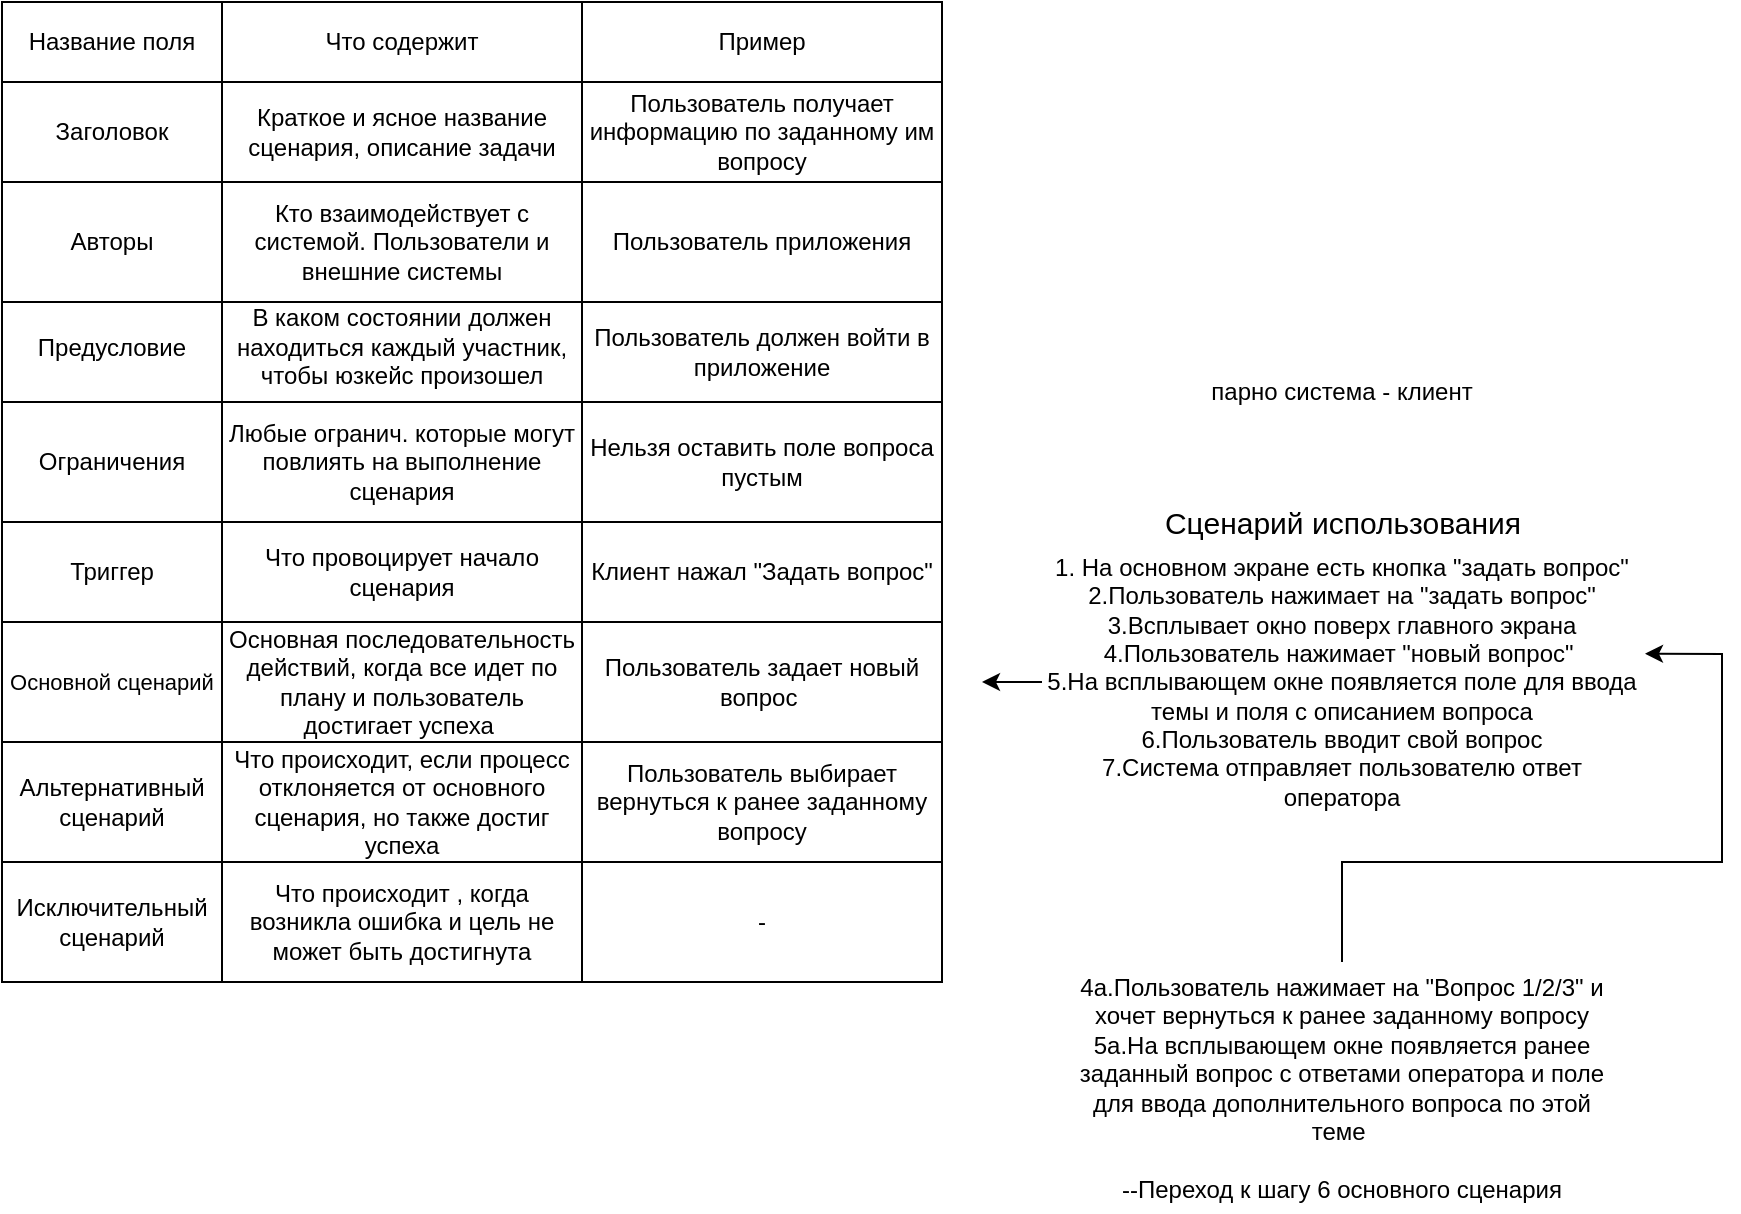 <mxfile version="24.8.0">
  <diagram name="Страница — 1" id="vVW2spYJy6XFFA4plTyB">
    <mxGraphModel dx="1332" dy="968" grid="1" gridSize="10" guides="1" tooltips="1" connect="1" arrows="1" fold="1" page="1" pageScale="1" pageWidth="827" pageHeight="1169" math="0" shadow="0">
      <root>
        <mxCell id="0" />
        <mxCell id="1" parent="0" />
        <mxCell id="A57y-lmYgFKOgDCGpoUl-1" value="Заголовок" style="rounded=0;whiteSpace=wrap;html=1;" vertex="1" parent="1">
          <mxGeometry x="20" y="90" width="110" height="50" as="geometry" />
        </mxCell>
        <mxCell id="A57y-lmYgFKOgDCGpoUl-2" value="Название поля" style="rounded=0;whiteSpace=wrap;html=1;" vertex="1" parent="1">
          <mxGeometry x="20" y="50" width="110" height="40" as="geometry" />
        </mxCell>
        <mxCell id="A57y-lmYgFKOgDCGpoUl-3" value="&lt;div&gt;&lt;br&gt;&lt;/div&gt;Предусловие" style="rounded=0;whiteSpace=wrap;html=1;align=center;" vertex="1" parent="1">
          <mxGeometry x="20" y="180" width="110" height="70" as="geometry" />
        </mxCell>
        <mxCell id="A57y-lmYgFKOgDCGpoUl-4" value="Авторы" style="rounded=0;whiteSpace=wrap;html=1;" vertex="1" parent="1">
          <mxGeometry x="20" y="140" width="110" height="60" as="geometry" />
        </mxCell>
        <mxCell id="A57y-lmYgFKOgDCGpoUl-5" value="Ограничения" style="rounded=0;whiteSpace=wrap;html=1;" vertex="1" parent="1">
          <mxGeometry x="20" y="250" width="110" height="60" as="geometry" />
        </mxCell>
        <mxCell id="A57y-lmYgFKOgDCGpoUl-7" value="Краткое и ясное название сценария, описание задачи" style="rounded=0;whiteSpace=wrap;html=1;" vertex="1" parent="1">
          <mxGeometry x="130" y="90" width="180" height="50" as="geometry" />
        </mxCell>
        <mxCell id="A57y-lmYgFKOgDCGpoUl-8" value="Что содержит" style="rounded=0;whiteSpace=wrap;html=1;" vertex="1" parent="1">
          <mxGeometry x="130" y="50" width="180" height="40" as="geometry" />
        </mxCell>
        <mxCell id="A57y-lmYgFKOgDCGpoUl-9" value="&lt;div&gt;&lt;br&gt;&lt;/div&gt;В каком состоянии должен находиться каждый участник, чтобы юзкейс произошел" style="rounded=0;whiteSpace=wrap;html=1;" vertex="1" parent="1">
          <mxGeometry x="130" y="180" width="180" height="70" as="geometry" />
        </mxCell>
        <mxCell id="A57y-lmYgFKOgDCGpoUl-10" value="Кто взаимодействует с системой. Пользователи и внешние системы" style="rounded=0;whiteSpace=wrap;html=1;" vertex="1" parent="1">
          <mxGeometry x="130" y="140" width="180" height="60" as="geometry" />
        </mxCell>
        <mxCell id="A57y-lmYgFKOgDCGpoUl-11" value="Любые огранич. которые могут повлиять на выполнение сценария" style="rounded=0;whiteSpace=wrap;html=1;" vertex="1" parent="1">
          <mxGeometry x="130" y="250" width="180" height="60" as="geometry" />
        </mxCell>
        <mxCell id="A57y-lmYgFKOgDCGpoUl-17" value="Триггер" style="rounded=0;whiteSpace=wrap;html=1;" vertex="1" parent="1">
          <mxGeometry x="20" y="310" width="110" height="50" as="geometry" />
        </mxCell>
        <mxCell id="A57y-lmYgFKOgDCGpoUl-18" value="&lt;font style=&quot;font-size: 11px;&quot;&gt;Основной сценарий&lt;/font&gt;" style="rounded=0;whiteSpace=wrap;html=1;" vertex="1" parent="1">
          <mxGeometry x="20" y="360" width="110" height="60" as="geometry" />
        </mxCell>
        <mxCell id="A57y-lmYgFKOgDCGpoUl-19" value="Что провоцирует начало сценария" style="rounded=0;whiteSpace=wrap;html=1;" vertex="1" parent="1">
          <mxGeometry x="130" y="310" width="180" height="50" as="geometry" />
        </mxCell>
        <mxCell id="A57y-lmYgFKOgDCGpoUl-20" value="Основная последовательность действий, когда все идет по плану и пользователь достигает успеха&amp;nbsp;" style="rounded=0;whiteSpace=wrap;html=1;" vertex="1" parent="1">
          <mxGeometry x="130" y="360" width="180" height="60" as="geometry" />
        </mxCell>
        <mxCell id="A57y-lmYgFKOgDCGpoUl-23" value="Альтернативный сценарий" style="rounded=0;whiteSpace=wrap;html=1;" vertex="1" parent="1">
          <mxGeometry x="20" y="420" width="110" height="60" as="geometry" />
        </mxCell>
        <mxCell id="A57y-lmYgFKOgDCGpoUl-24" value="Что происходит, если процесс отклоняется от основного сценария, но также достиг успеха" style="rounded=0;whiteSpace=wrap;html=1;" vertex="1" parent="1">
          <mxGeometry x="130" y="420" width="180" height="60" as="geometry" />
        </mxCell>
        <mxCell id="A57y-lmYgFKOgDCGpoUl-26" value="Исключительный сценарий" style="rounded=0;whiteSpace=wrap;html=1;" vertex="1" parent="1">
          <mxGeometry x="20" y="480" width="110" height="60" as="geometry" />
        </mxCell>
        <mxCell id="A57y-lmYgFKOgDCGpoUl-28" value="Что происходит , когда возникла ошибка и цель не может быть достигнута" style="rounded=0;whiteSpace=wrap;html=1;" vertex="1" parent="1">
          <mxGeometry x="130" y="480" width="180" height="60" as="geometry" />
        </mxCell>
        <mxCell id="A57y-lmYgFKOgDCGpoUl-32" value="Пользователь получает информацию по заданному им вопросу" style="rounded=0;whiteSpace=wrap;html=1;" vertex="1" parent="1">
          <mxGeometry x="310" y="90" width="180" height="50" as="geometry" />
        </mxCell>
        <mxCell id="A57y-lmYgFKOgDCGpoUl-33" value="Пример" style="rounded=0;whiteSpace=wrap;html=1;" vertex="1" parent="1">
          <mxGeometry x="310" y="50" width="180" height="40" as="geometry" />
        </mxCell>
        <mxCell id="A57y-lmYgFKOgDCGpoUl-34" value="Пользователь должен войти в приложение" style="rounded=0;whiteSpace=wrap;html=1;" vertex="1" parent="1">
          <mxGeometry x="310" y="200" width="180" height="50" as="geometry" />
        </mxCell>
        <mxCell id="A57y-lmYgFKOgDCGpoUl-35" value="Пользователь приложения" style="rounded=0;whiteSpace=wrap;html=1;" vertex="1" parent="1">
          <mxGeometry x="310" y="140" width="180" height="60" as="geometry" />
        </mxCell>
        <mxCell id="A57y-lmYgFKOgDCGpoUl-36" value="Нельзя оставить поле вопроса пустым" style="rounded=0;whiteSpace=wrap;html=1;" vertex="1" parent="1">
          <mxGeometry x="310" y="250" width="180" height="60" as="geometry" />
        </mxCell>
        <mxCell id="A57y-lmYgFKOgDCGpoUl-37" value="Клиент нажал &quot;Задать вопрос&quot;" style="rounded=0;whiteSpace=wrap;html=1;" vertex="1" parent="1">
          <mxGeometry x="310" y="310" width="180" height="50" as="geometry" />
        </mxCell>
        <mxCell id="A57y-lmYgFKOgDCGpoUl-38" value="Пользователь задает новый вопрос&amp;nbsp;" style="rounded=0;whiteSpace=wrap;html=1;" vertex="1" parent="1">
          <mxGeometry x="310" y="360" width="180" height="60" as="geometry" />
        </mxCell>
        <mxCell id="A57y-lmYgFKOgDCGpoUl-39" value="Пользователь выбирает вернуться к ранее заданному вопросу" style="rounded=0;whiteSpace=wrap;html=1;" vertex="1" parent="1">
          <mxGeometry x="310" y="420" width="180" height="60" as="geometry" />
        </mxCell>
        <mxCell id="A57y-lmYgFKOgDCGpoUl-40" value="-" style="rounded=0;whiteSpace=wrap;html=1;" vertex="1" parent="1">
          <mxGeometry x="310" y="480" width="180" height="60" as="geometry" />
        </mxCell>
        <mxCell id="A57y-lmYgFKOgDCGpoUl-42" value="1. На основном экране есть кнопка &quot;задать вопрос&quot;&lt;div&gt;2.Пользователь нажимает на &quot;задать вопрос&quot;&lt;/div&gt;&lt;div&gt;3.Всплывает окно поверх главного экрана&lt;/div&gt;&lt;div&gt;4.Пользователь нажимает &quot;новый вопрос&quot;&amp;nbsp;&lt;/div&gt;&lt;div&gt;5.На всплывающем окне появляется поле для ввода темы и поля с описанием вопроса&lt;/div&gt;&lt;div&gt;6.Пользователь вводит свой вопрос&lt;/div&gt;&lt;div&gt;7.Система отправляет&amp;nbsp;&lt;span style=&quot;background-color: initial;&quot;&gt;пользователю&lt;/span&gt;&lt;span style=&quot;background-color: initial;&quot;&gt;&amp;nbsp;ответ оператора&lt;/span&gt;&lt;/div&gt;" style="text;html=1;align=center;verticalAlign=middle;whiteSpace=wrap;rounded=0;" vertex="1" parent="1">
          <mxGeometry x="540" y="330" width="300" height="120" as="geometry" />
        </mxCell>
        <mxCell id="A57y-lmYgFKOgDCGpoUl-43" value="4a.Пользователь нажимает на &quot;Вопрос 1/2/3&quot; и хочет вернуться к ранее заданному вопросу&lt;div&gt;5a.На в&lt;span style=&quot;background-color: initial;&quot;&gt;сплывающем окне появляется ранее заданный вопрос с ответами оператора и поле для ввода дополнительного вопроса по этой теме&amp;nbsp;&lt;br&gt;&lt;/span&gt;&lt;/div&gt;&lt;div&gt;&lt;br&gt;&lt;/div&gt;&lt;div&gt;--Переход к шагу 6 основного сценария&lt;/div&gt;" style="text;html=1;align=center;verticalAlign=middle;whiteSpace=wrap;rounded=0;" vertex="1" parent="1">
          <mxGeometry x="550" y="530" width="280" height="125" as="geometry" />
        </mxCell>
        <mxCell id="A57y-lmYgFKOgDCGpoUl-44" value="&lt;div&gt;парно система - клиент&lt;/div&gt;" style="text;html=1;align=center;verticalAlign=middle;whiteSpace=wrap;rounded=0;" vertex="1" parent="1">
          <mxGeometry x="610" y="230" width="160" height="30" as="geometry" />
        </mxCell>
        <mxCell id="A57y-lmYgFKOgDCGpoUl-45" value="&lt;font style=&quot;font-size: 15px;&quot;&gt;Сценарий использования&lt;/font&gt;" style="text;html=1;align=center;verticalAlign=middle;whiteSpace=wrap;rounded=0;" vertex="1" parent="1">
          <mxGeometry x="587.5" y="295" width="205" height="30" as="geometry" />
        </mxCell>
        <mxCell id="A57y-lmYgFKOgDCGpoUl-47" value="" style="endArrow=classic;html=1;rounded=0;exitX=0.5;exitY=0;exitDx=0;exitDy=0;entryX=1.005;entryY=0.382;entryDx=0;entryDy=0;entryPerimeter=0;" edge="1" parent="1" source="A57y-lmYgFKOgDCGpoUl-43" target="A57y-lmYgFKOgDCGpoUl-42">
          <mxGeometry width="50" height="50" relative="1" as="geometry">
            <mxPoint x="430" y="500" as="sourcePoint" />
            <mxPoint x="880" y="310" as="targetPoint" />
            <Array as="points">
              <mxPoint x="690" y="480" />
              <mxPoint x="880" y="480" />
              <mxPoint x="880" y="376" />
            </Array>
          </mxGeometry>
        </mxCell>
        <mxCell id="A57y-lmYgFKOgDCGpoUl-48" value="" style="endArrow=classic;html=1;rounded=0;exitX=0;exitY=0.5;exitDx=0;exitDy=0;" edge="1" parent="1" source="A57y-lmYgFKOgDCGpoUl-42">
          <mxGeometry width="50" height="50" relative="1" as="geometry">
            <mxPoint x="380" y="390" as="sourcePoint" />
            <mxPoint x="510" y="390" as="targetPoint" />
          </mxGeometry>
        </mxCell>
      </root>
    </mxGraphModel>
  </diagram>
</mxfile>
